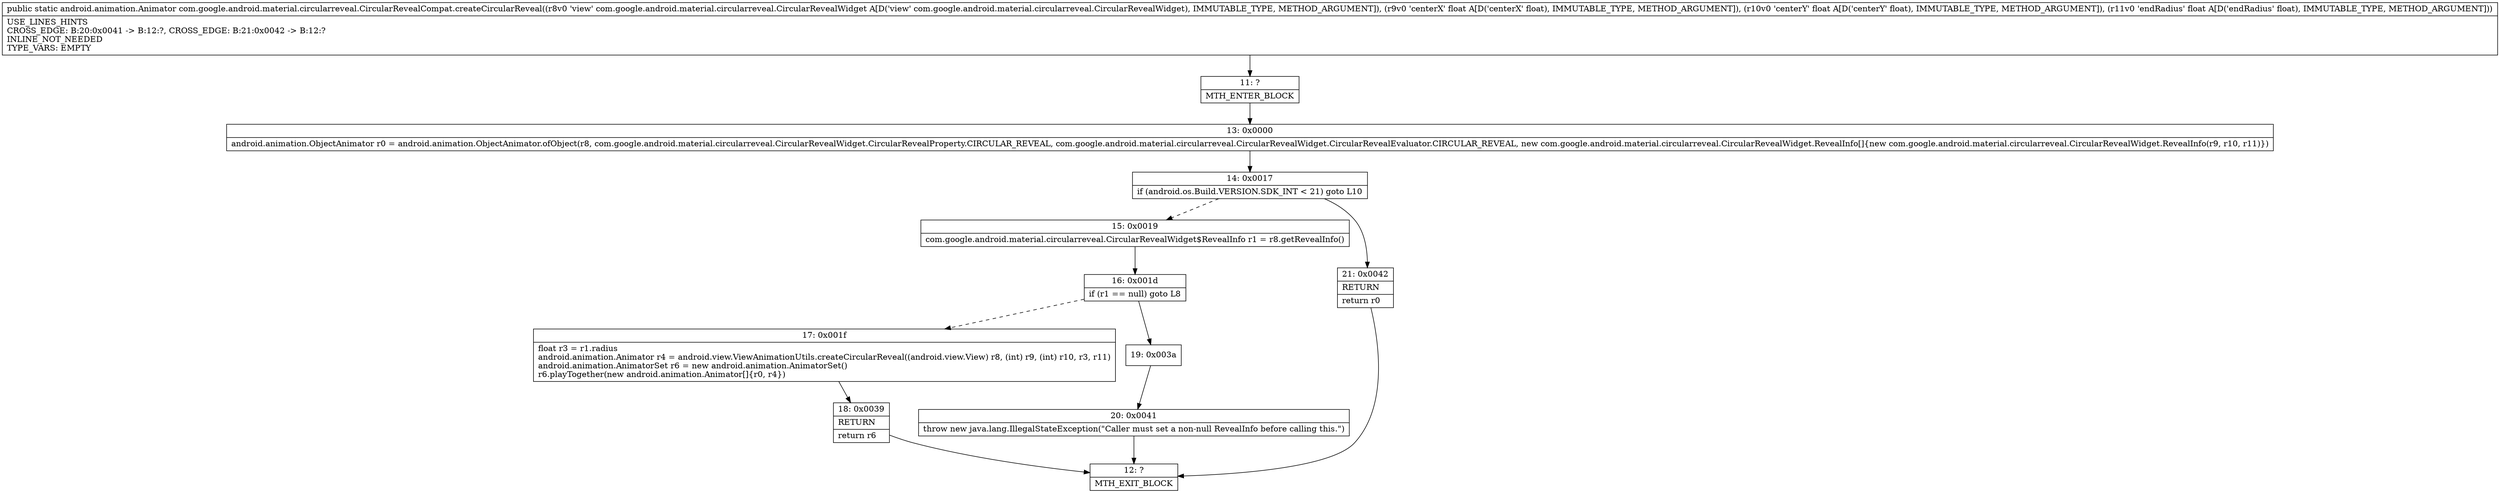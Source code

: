 digraph "CFG forcom.google.android.material.circularreveal.CircularRevealCompat.createCircularReveal(Lcom\/google\/android\/material\/circularreveal\/CircularRevealWidget;FFF)Landroid\/animation\/Animator;" {
Node_11 [shape=record,label="{11\:\ ?|MTH_ENTER_BLOCK\l}"];
Node_13 [shape=record,label="{13\:\ 0x0000|android.animation.ObjectAnimator r0 = android.animation.ObjectAnimator.ofObject(r8, com.google.android.material.circularreveal.CircularRevealWidget.CircularRevealProperty.CIRCULAR_REVEAL, com.google.android.material.circularreveal.CircularRevealWidget.CircularRevealEvaluator.CIRCULAR_REVEAL, new com.google.android.material.circularreveal.CircularRevealWidget.RevealInfo[]\{new com.google.android.material.circularreveal.CircularRevealWidget.RevealInfo(r9, r10, r11)\})\l}"];
Node_14 [shape=record,label="{14\:\ 0x0017|if (android.os.Build.VERSION.SDK_INT \< 21) goto L10\l}"];
Node_15 [shape=record,label="{15\:\ 0x0019|com.google.android.material.circularreveal.CircularRevealWidget$RevealInfo r1 = r8.getRevealInfo()\l}"];
Node_16 [shape=record,label="{16\:\ 0x001d|if (r1 == null) goto L8\l}"];
Node_17 [shape=record,label="{17\:\ 0x001f|float r3 = r1.radius\landroid.animation.Animator r4 = android.view.ViewAnimationUtils.createCircularReveal((android.view.View) r8, (int) r9, (int) r10, r3, r11)\landroid.animation.AnimatorSet r6 = new android.animation.AnimatorSet()\lr6.playTogether(new android.animation.Animator[]\{r0, r4\})\l}"];
Node_18 [shape=record,label="{18\:\ 0x0039|RETURN\l|return r6\l}"];
Node_12 [shape=record,label="{12\:\ ?|MTH_EXIT_BLOCK\l}"];
Node_19 [shape=record,label="{19\:\ 0x003a}"];
Node_20 [shape=record,label="{20\:\ 0x0041|throw new java.lang.IllegalStateException(\"Caller must set a non\-null RevealInfo before calling this.\")\l}"];
Node_21 [shape=record,label="{21\:\ 0x0042|RETURN\l|return r0\l}"];
MethodNode[shape=record,label="{public static android.animation.Animator com.google.android.material.circularreveal.CircularRevealCompat.createCircularReveal((r8v0 'view' com.google.android.material.circularreveal.CircularRevealWidget A[D('view' com.google.android.material.circularreveal.CircularRevealWidget), IMMUTABLE_TYPE, METHOD_ARGUMENT]), (r9v0 'centerX' float A[D('centerX' float), IMMUTABLE_TYPE, METHOD_ARGUMENT]), (r10v0 'centerY' float A[D('centerY' float), IMMUTABLE_TYPE, METHOD_ARGUMENT]), (r11v0 'endRadius' float A[D('endRadius' float), IMMUTABLE_TYPE, METHOD_ARGUMENT]))  | USE_LINES_HINTS\lCROSS_EDGE: B:20:0x0041 \-\> B:12:?, CROSS_EDGE: B:21:0x0042 \-\> B:12:?\lINLINE_NOT_NEEDED\lTYPE_VARS: EMPTY\l}"];
MethodNode -> Node_11;Node_11 -> Node_13;
Node_13 -> Node_14;
Node_14 -> Node_15[style=dashed];
Node_14 -> Node_21;
Node_15 -> Node_16;
Node_16 -> Node_17[style=dashed];
Node_16 -> Node_19;
Node_17 -> Node_18;
Node_18 -> Node_12;
Node_19 -> Node_20;
Node_20 -> Node_12;
Node_21 -> Node_12;
}


